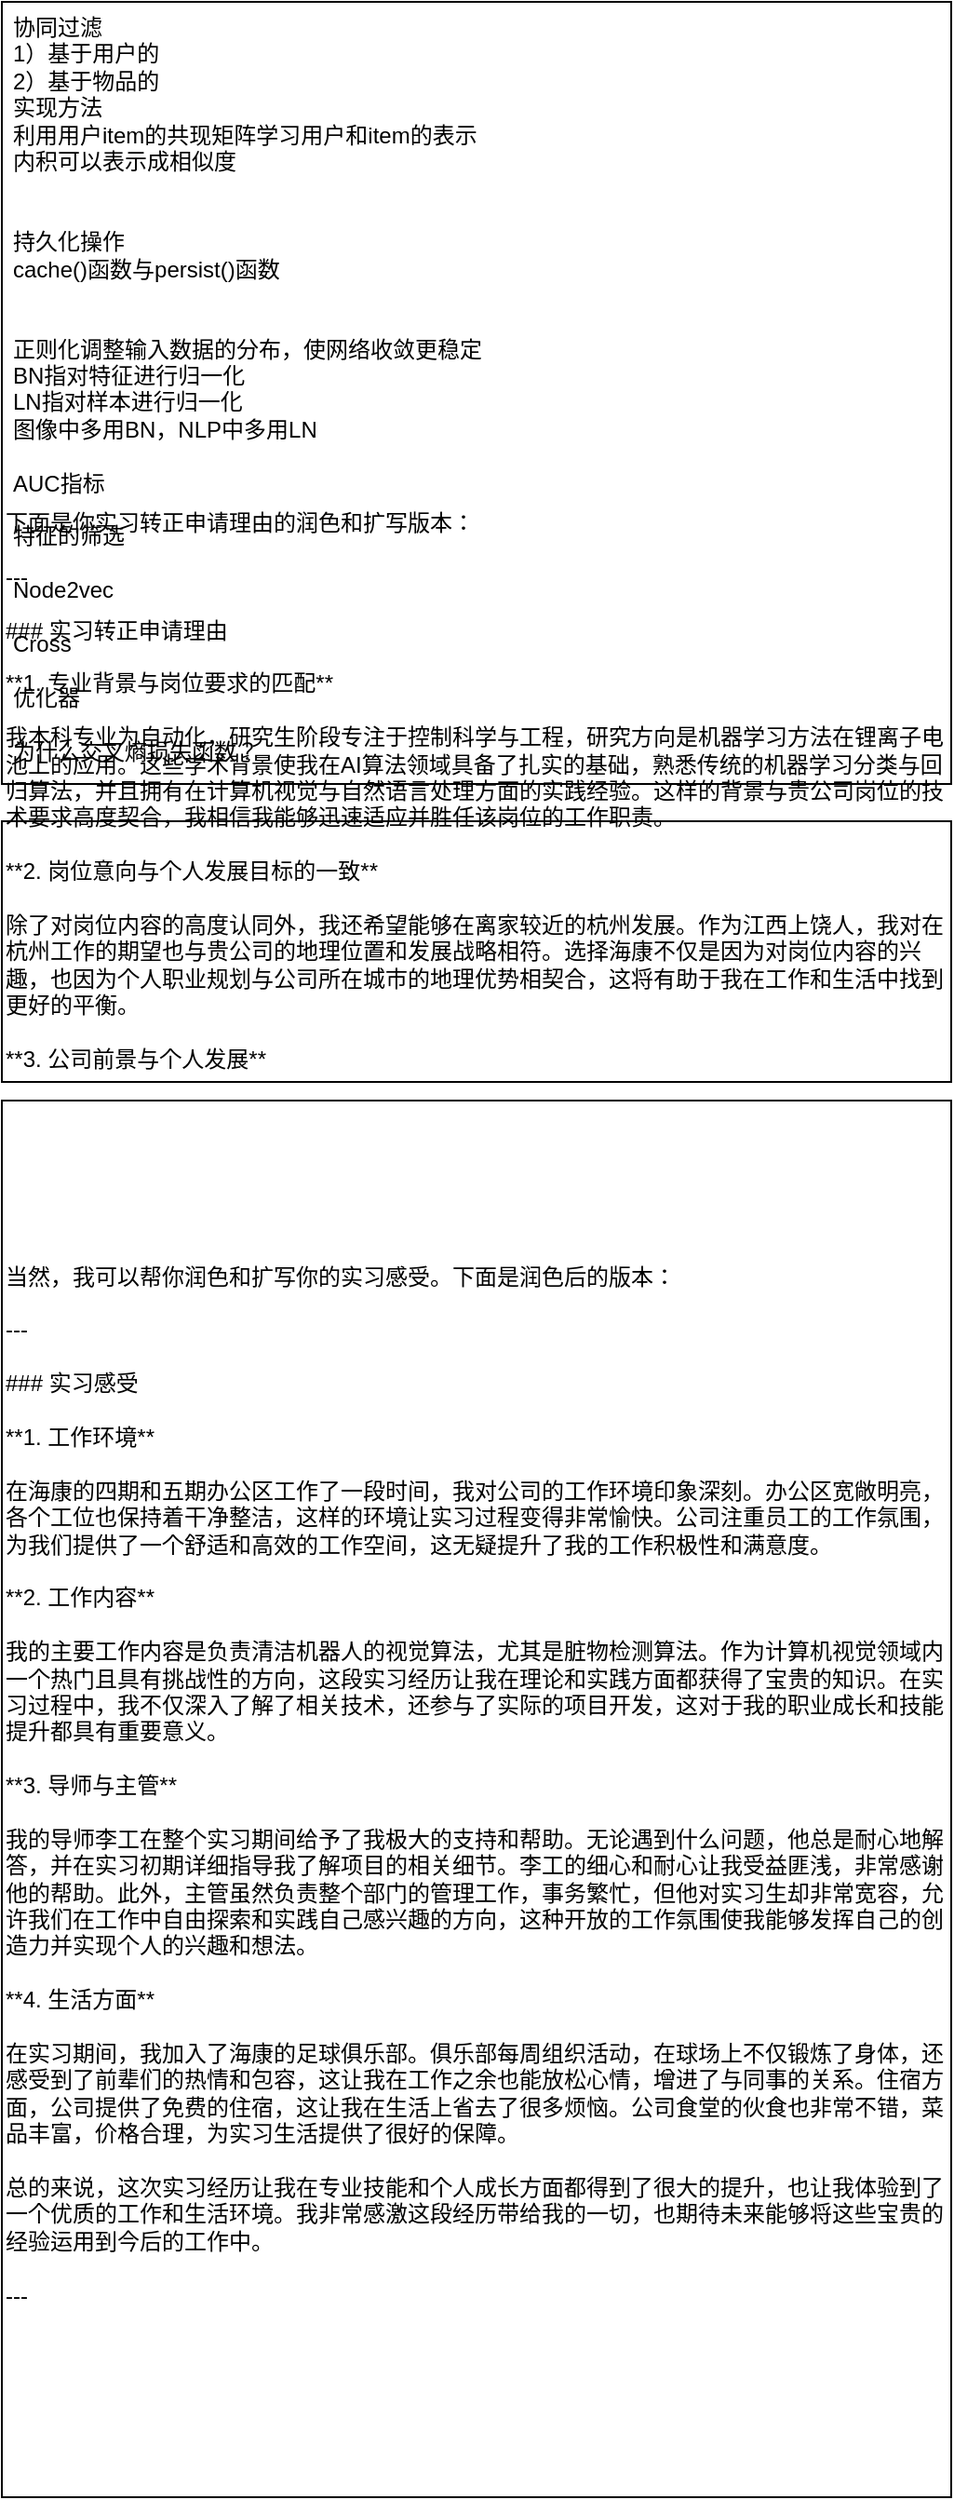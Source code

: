 <mxfile version="24.7.7">
  <diagram name="第 1 页" id="iWVoZDMzAQuaJpYY_TNt">
    <mxGraphModel dx="1853" dy="1029" grid="1" gridSize="10" guides="1" tooltips="1" connect="1" arrows="1" fold="1" page="0" pageScale="1" pageWidth="827" pageHeight="1169" math="0" shadow="0">
      <root>
        <mxCell id="0" />
        <mxCell id="1" parent="0" />
        <mxCell id="mPcpz4siuyIrg-kaVJwC-1" value="协同过滤&lt;div&gt;1）基于用户的&lt;/div&gt;&lt;div&gt;2）基于物品的&lt;/div&gt;&lt;div&gt;实现方法&lt;/div&gt;&lt;div&gt;利用用户item的共现矩阵学习用户和item的表示&lt;/div&gt;&lt;div&gt;内积可以表示成相似度&lt;/div&gt;&lt;div&gt;&lt;br&gt;&lt;/div&gt;&lt;div&gt;&lt;br&gt;&lt;/div&gt;&lt;div&gt;持久化操作&lt;/div&gt;&lt;div&gt;cache()函数与persist()函数&lt;/div&gt;&lt;div&gt;&lt;br&gt;&lt;/div&gt;&lt;div&gt;&lt;br&gt;&lt;/div&gt;&lt;div&gt;正则化调整输入数据的分布，使网络收敛更稳定&lt;/div&gt;&lt;div&gt;BN指对特征进行归一化&lt;/div&gt;&lt;div&gt;LN指对样本进行归一化&lt;/div&gt;&lt;div&gt;图像中多用BN，NLP中多用LN&lt;/div&gt;&lt;div&gt;&lt;br&gt;&lt;/div&gt;&lt;div&gt;AUC指标&lt;/div&gt;&lt;div&gt;&lt;br&gt;&lt;/div&gt;&lt;div&gt;特征的筛选&lt;/div&gt;&lt;div&gt;&lt;br&gt;&lt;/div&gt;&lt;div&gt;Node2vec&lt;/div&gt;&lt;div&gt;&lt;br&gt;&lt;/div&gt;&lt;div&gt;Cross&lt;/div&gt;&lt;div&gt;&lt;br&gt;&lt;/div&gt;&lt;div&gt;优化器&lt;/div&gt;&lt;div&gt;&lt;br&gt;&lt;/div&gt;&lt;div&gt;为什么交叉熵损失函数？&lt;/div&gt;" style="rounded=0;whiteSpace=wrap;html=1;align=left;verticalAlign=top;spacingLeft=4;" parent="1" vertex="1">
          <mxGeometry x="-30" y="-20" width="510" height="420" as="geometry" />
        </mxCell>
        <mxCell id="rIpiguzm-pUeTe3Zb9X0-1" value="&lt;div&gt;&lt;div&gt;下面是你实习转正申请理由的润色和扩写版本：&lt;/div&gt;&lt;div&gt;&lt;br&gt;&lt;/div&gt;&lt;div&gt;---&lt;/div&gt;&lt;div&gt;&lt;br&gt;&lt;/div&gt;&lt;div&gt;### 实习转正申请理由&lt;/div&gt;&lt;div&gt;&lt;br&gt;&lt;/div&gt;&lt;div&gt;**1. 专业背景与岗位要求的匹配**&lt;/div&gt;&lt;div&gt;&lt;br&gt;&lt;/div&gt;&lt;div&gt;我本科专业为自动化，研究生阶段专注于控制科学与工程，研究方向是机器学习方法在锂离子电池上的应用。这些学术背景使我在AI算法领域具备了扎实的基础，熟悉传统的机器学习分类与回归算法，并且拥有在计算机视觉与自然语言处理方面的实践经验。这样的背景与贵公司岗位的技术要求高度契合，我相信我能够迅速适应并胜任该岗位的工作职责。&lt;/div&gt;&lt;div&gt;&lt;br&gt;&lt;/div&gt;&lt;div&gt;**2. 岗位意向与个人发展目标的一致**&lt;/div&gt;&lt;div&gt;&lt;br&gt;&lt;/div&gt;&lt;div&gt;除了对岗位内容的高度认同外，我还希望能够在离家较近的杭州发展。作为江西上饶人，我对在杭州工作的期望也与贵公司的地理位置和发展战略相符。选择海康不仅是因为对岗位内容的兴趣，也因为个人职业规划与公司所在城市的地理优势相契合，这将有助于我在工作和生活中找到更好的平衡。&lt;/div&gt;&lt;div&gt;&lt;br&gt;&lt;/div&gt;&lt;div&gt;**3. 公司前景与个人发展**&lt;/div&gt;&lt;div&gt;&lt;br&gt;&lt;/div&gt;&lt;div&gt;海康威视的行业前景非常广阔，作为一家上市公司，萤石在行业中的潜力也非常大。我希望能够在这样一个充满活力和发展机会的公司中继续成长，与公司一同进步。海康威视不仅提供了先进的技术平台，还营造了良好的企业文化，这些都使我相信在这里能够实现自己的职业目标，并为公司的发展贡献自己的力量。&lt;/div&gt;&lt;div&gt;&lt;br&gt;&lt;/div&gt;&lt;div&gt;综合以上几点，我相信自己具备了成为正式员工的能力和潜力。我期待能够继续在海康威视这一优秀的平台上施展才华，实现个人与公司的共同成长。感谢您对我申请的考虑，期待您的积极回复。&lt;/div&gt;&lt;div&gt;&lt;br&gt;&lt;/div&gt;&lt;div&gt;---&lt;/div&gt;&lt;/div&gt;&lt;div&gt;&lt;br&gt;&lt;/div&gt;" style="rounded=0;whiteSpace=wrap;html=1;align=left;" parent="1" vertex="1">
          <mxGeometry x="-30" y="420" width="510" height="140" as="geometry" />
        </mxCell>
        <mxCell id="rIpiguzm-pUeTe3Zb9X0-2" value="&lt;div&gt;&lt;div&gt;当然，我可以帮你润色和扩写你的实习感受。下面是润色后的版本：&lt;/div&gt;&lt;div&gt;&lt;br&gt;&lt;/div&gt;&lt;div&gt;---&lt;/div&gt;&lt;div&gt;&lt;br&gt;&lt;/div&gt;&lt;div&gt;### 实习感受&lt;/div&gt;&lt;div&gt;&lt;br&gt;&lt;/div&gt;&lt;div&gt;**1. 工作环境**&lt;/div&gt;&lt;div&gt;&lt;br&gt;&lt;/div&gt;&lt;div&gt;在海康的四期和五期办公区工作了一段时间，我对公司的工作环境印象深刻。办公区宽敞明亮，各个工位也保持着干净整洁，这样的环境让实习过程变得非常愉快。公司注重员工的工作氛围，为我们提供了一个舒适和高效的工作空间，这无疑提升了我的工作积极性和满意度。&lt;/div&gt;&lt;div&gt;&lt;br&gt;&lt;/div&gt;&lt;div&gt;**2. 工作内容**&lt;/div&gt;&lt;div&gt;&lt;br&gt;&lt;/div&gt;&lt;div&gt;我的主要工作内容是负责清洁机器人的视觉算法，尤其是脏物检测算法。作为计算机视觉领域内一个热门且具有挑战性的方向，这段实习经历让我在理论和实践方面都获得了宝贵的知识。在实习过程中，我不仅深入了解了相关技术，还参与了实际的项目开发，这对于我的职业成长和技能提升都具有重要意义。&lt;/div&gt;&lt;div&gt;&lt;br&gt;&lt;/div&gt;&lt;div&gt;**3. 导师与主管**&lt;/div&gt;&lt;div&gt;&lt;br&gt;&lt;/div&gt;&lt;div&gt;我的导师李工在整个实习期间给予了我极大的支持和帮助。无论遇到什么问题，他总是耐心地解答，并在实习初期详细指导我了解项目的相关细节。李工的细心和耐心让我受益匪浅，非常感谢他的帮助。此外，主管虽然负责整个部门的管理工作，事务繁忙，但他对实习生却非常宽容，允许我们在工作中自由探索和实践自己感兴趣的方向，这种开放的工作氛围使我能够发挥自己的创造力并实现个人的兴趣和想法。&lt;/div&gt;&lt;div&gt;&lt;br&gt;&lt;/div&gt;&lt;div&gt;**4. 生活方面**&lt;/div&gt;&lt;div&gt;&lt;br&gt;&lt;/div&gt;&lt;div&gt;在实习期间，我加入了海康的足球俱乐部。俱乐部每周组织活动，在球场上不仅锻炼了身体，还感受到了前辈们的热情和包容，这让我在工作之余也能放松心情，增进了与同事的关系。住宿方面，公司提供了免费的住宿，这让我在生活上省去了很多烦恼。公司食堂的伙食也非常不错，菜品丰富，价格合理，为实习生活提供了很好的保障。&lt;/div&gt;&lt;div&gt;&lt;br&gt;&lt;/div&gt;&lt;div&gt;总的来说，这次实习经历让我在专业技能和个人成长方面都得到了很大的提升，也让我体验到了一个优质的工作和生活环境。我非常感激这段经历带给我的一切，也期待未来能够将这些宝贵的经验运用到今后的工作中。&lt;/div&gt;&lt;div&gt;&lt;br&gt;&lt;/div&gt;&lt;div&gt;---&lt;/div&gt;&lt;/div&gt;&lt;div&gt;&lt;br&gt;&lt;/div&gt;" style="rounded=0;whiteSpace=wrap;html=1;align=left;" parent="1" vertex="1">
          <mxGeometry x="-30" y="570" width="510" height="750" as="geometry" />
        </mxCell>
      </root>
    </mxGraphModel>
  </diagram>
</mxfile>
